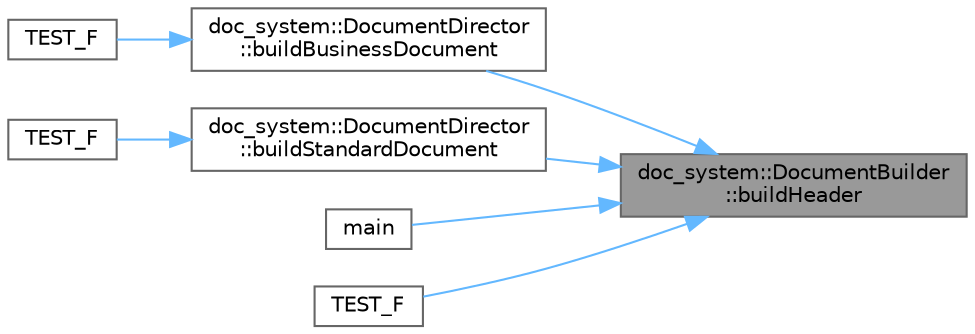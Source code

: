 digraph "doc_system::DocumentBuilder::buildHeader"
{
 // INTERACTIVE_SVG=YES
 // LATEX_PDF_SIZE
  bgcolor="transparent";
  edge [fontname=Helvetica,fontsize=10,labelfontname=Helvetica,labelfontsize=10];
  node [fontname=Helvetica,fontsize=10,shape=box,height=0.2,width=0.4];
  rankdir="RL";
  Node1 [id="Node000001",label="doc_system::DocumentBuilder\l::buildHeader",height=0.2,width=0.4,color="gray40", fillcolor="grey60", style="filled", fontcolor="black",tooltip=" "];
  Node1 -> Node2 [id="edge1_Node000001_Node000002",dir="back",color="steelblue1",style="solid",tooltip=" "];
  Node2 [id="Node000002",label="doc_system::DocumentDirector\l::buildBusinessDocument",height=0.2,width=0.4,color="grey40", fillcolor="white", style="filled",URL="$classdoc__system_1_1_document_director.html#a4d3add44690141b315c8b096b0e6d7d4",tooltip=" "];
  Node2 -> Node3 [id="edge2_Node000002_Node000003",dir="back",color="steelblue1",style="solid",tooltip=" "];
  Node3 [id="Node000003",label="TEST_F",height=0.2,width=0.4,color="grey40", fillcolor="white", style="filled",URL="$test__builder_8cpp.html#a6b9523b65671defb4c94bad5ac33373f",tooltip=" "];
  Node1 -> Node4 [id="edge3_Node000001_Node000004",dir="back",color="steelblue1",style="solid",tooltip=" "];
  Node4 [id="Node000004",label="doc_system::DocumentDirector\l::buildStandardDocument",height=0.2,width=0.4,color="grey40", fillcolor="white", style="filled",URL="$classdoc__system_1_1_document_director.html#a822c3496c99c60431854b249a845c0a5",tooltip=" "];
  Node4 -> Node5 [id="edge4_Node000004_Node000005",dir="back",color="steelblue1",style="solid",tooltip=" "];
  Node5 [id="Node000005",label="TEST_F",height=0.2,width=0.4,color="grey40", fillcolor="white", style="filled",URL="$test__builder_8cpp.html#ae4ec8d3bcbc83990135da6fff1d6cd70",tooltip=" "];
  Node1 -> Node6 [id="edge5_Node000001_Node000006",dir="back",color="steelblue1",style="solid",tooltip=" "];
  Node6 [id="Node000006",label="main",height=0.2,width=0.4,color="grey40", fillcolor="white", style="filled",URL="$document__system__example_8cpp.html#ae66f6b31b5ad750f1fe042a706a4e3d4",tooltip=" "];
  Node1 -> Node7 [id="edge6_Node000001_Node000007",dir="back",color="steelblue1",style="solid",tooltip=" "];
  Node7 [id="Node000007",label="TEST_F",height=0.2,width=0.4,color="grey40", fillcolor="white", style="filled",URL="$test__builder_8cpp.html#a4b8a254cfd8db2e14cbfd23b5d7af1c0",tooltip=" "];
}
